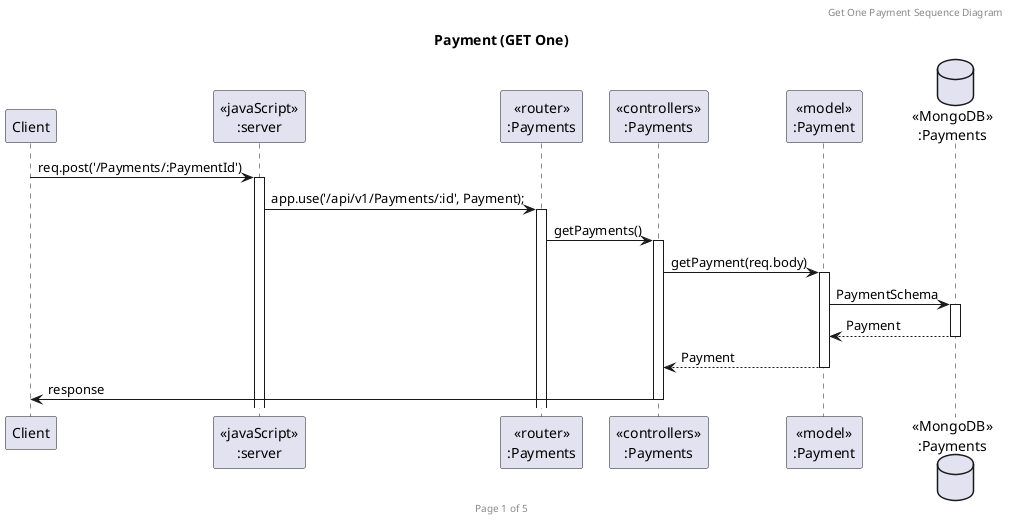 @startuml Payment (GET One)

header Get One Payment Sequence Diagram
footer Page 1 of 5
title "Payment (GET One)"

participant "Client" as client
participant "<<javaScript>>\n:server" as server
participant "<<router>>\n:Payments" as routerPayments
participant "<<controllers>>\n:Payments" as controllersPayments
participant "<<model>>\n:Payment" as modelPayments
database "<<MongoDB>>\n:Payments" as PaymentDatabase

client->server ++:req.post('/Payments/:PaymentId')
server->routerPayments ++:app.use('/api/v1/Payments/:id', Payment);
routerPayments -> controllersPayments ++:getPayments()
controllersPayments->modelPayments ++:getPayment(req.body)
modelPayments ->PaymentDatabase ++: PaymentSchema
PaymentDatabase --> modelPayments --: Payment
controllersPayments <-- modelPayments --:Payment
controllersPayments->client --:response

@enduml